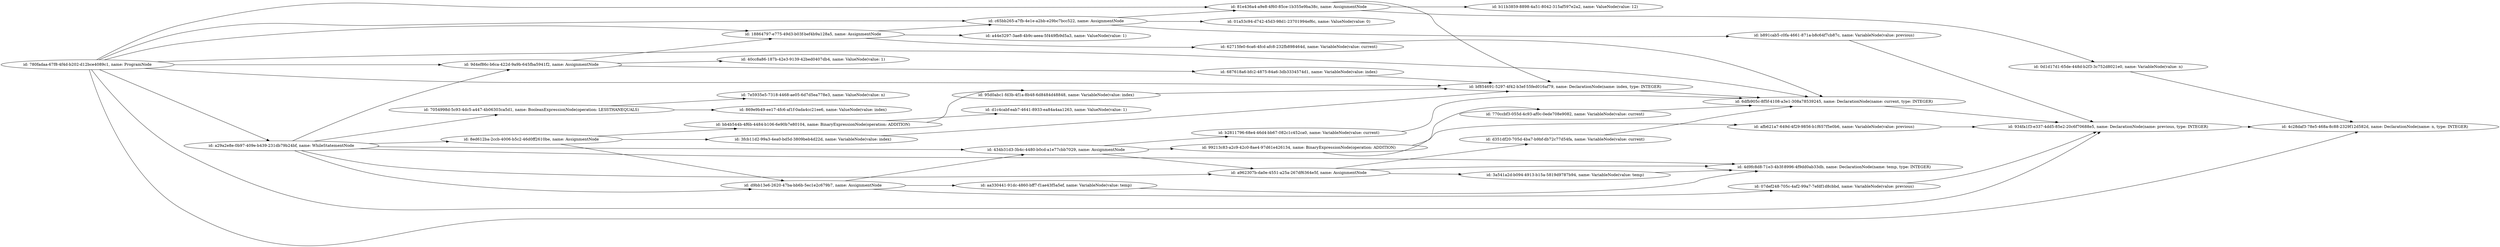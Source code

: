 digraph g {
	rankdir=LR
		"id: bf854691-5297-4f42-b3ef-55fed016af79, name: DeclarationNode(name: index, type: INTEGER)" -> "id: 6dfb905c-8f5f-4108-a3e1-308a78539245, name: DeclarationNode(name: current, type: INTEGER)"
		"id: 6dfb905c-8f5f-4108-a3e1-308a78539245, name: DeclarationNode(name: current, type: INTEGER)" -> "id: 934fa1f3-e337-4dd5-85e2-20c6f70688e5, name: DeclarationNode(name: previous, type: INTEGER)"
		"id: aa330441-91dc-4860-bff7-f1ae43f5a5ef, name: VariableNode(value: temp)" -> "id: 4d9fc8d8-71e3-4b3f-8996-4f9dd0ab33db, name: DeclarationNode(name: temp, type: INTEGER)"
		"id: 434b31d3-3b4c-4480-b0cd-a1e77cbb7029, name: AssignmentNode" -> "id: b2811796-68e4-46d4-bb67-082c1c452ca0, name: VariableNode(value: current)"
		"id: 434b31d3-3b4c-4480-b0cd-a1e77cbb7029, name: AssignmentNode" -> "id: a962307b-da0e-4551-a25a-267df6364e5f, name: AssignmentNode"
		"id: 434b31d3-3b4c-4480-b0cd-a1e77cbb7029, name: AssignmentNode" -> "id: 99213c83-a2c9-42c0-8ae4-97d61e426134, name: BinaryExpressionNode(operation: ADDITION)"
		"id: 62715fe0-6ca6-4fcd-afc8-232fb898464d, name: VariableNode(value: current)" -> "id: 6dfb905c-8f5f-4108-a3e1-308a78539245, name: DeclarationNode(name: current, type: INTEGER)"
		"id: a29a2e8e-0b97-409e-b439-231db79b24bf, name: WhileStatementNode" -> "id: 8ed612ba-2ccb-4006-b5c2-46d0ff2610be, name: AssignmentNode"
		"id: a29a2e8e-0b97-409e-b439-231db79b24bf, name: WhileStatementNode" -> "id: 4d9fc8d8-71e3-4b3f-8996-4f9dd0ab33db, name: DeclarationNode(name: temp, type: INTEGER)"
		"id: a29a2e8e-0b97-409e-b439-231db79b24bf, name: WhileStatementNode" -> "id: 434b31d3-3b4c-4480-b0cd-a1e77cbb7029, name: AssignmentNode"
		"id: a29a2e8e-0b97-409e-b439-231db79b24bf, name: WhileStatementNode" -> "id: a962307b-da0e-4551-a25a-267df6364e5f, name: AssignmentNode"
		"id: a29a2e8e-0b97-409e-b439-231db79b24bf, name: WhileStatementNode" -> "id: d9bb13e6-2620-47ba-bb6b-5ec1e2c679b7, name: AssignmentNode"
		"id: a29a2e8e-0b97-409e-b439-231db79b24bf, name: WhileStatementNode" -> "id: 9d4ef86c-b6ca-422d-9a9b-645fba5941f2, name: AssignmentNode"
		"id: a29a2e8e-0b97-409e-b439-231db79b24bf, name: WhileStatementNode" -> "id: 7054998d-5c93-4dc5-a447-4b06303ca5d1, name: BooleanExpressionNode(operation: LESSTHANEQUALS)"
		"id: 770ccbf3-055d-4c93-af0c-0ede708e9082, name: VariableNode(value: current)" -> "id: 6dfb905c-8f5f-4108-a3e1-308a78539245, name: DeclarationNode(name: current, type: INTEGER)"
		"id: 0d1d17d1-65de-448d-b2f3-3c752d8021e0, name: VariableNode(value: n)" -> "id: 4c28daf3-78e5-468a-8c88-2329f12d582d, name: DeclarationNode(name: n, type: INTEGER)"
		"id: 8ed612ba-2ccb-4006-b5c2-46d0ff2610be, name: AssignmentNode" -> "id: bb4b544b-4f6b-4484-b106-6e90b7e80104, name: BinaryExpressionNode(operation: ADDITION)"
		"id: 8ed612ba-2ccb-4006-b5c2-46d0ff2610be, name: AssignmentNode" -> "id: d9bb13e6-2620-47ba-bb6b-5ec1e2c679b7, name: AssignmentNode"
		"id: 8ed612ba-2ccb-4006-b5c2-46d0ff2610be, name: AssignmentNode" -> "id: 3fcb11d2-99a3-4ea0-bd5d-3809beb4d22d, name: VariableNode(value: index)"
		"id: b2811796-68e4-46d4-bb67-082c1c452ca0, name: VariableNode(value: current)" -> "id: 6dfb905c-8f5f-4108-a3e1-308a78539245, name: DeclarationNode(name: current, type: INTEGER)"
		"id: 934fa1f3-e337-4dd5-85e2-20c6f70688e5, name: DeclarationNode(name: previous, type: INTEGER)" -> "id: 4c28daf3-78e5-468a-8c88-2329f12d582d, name: DeclarationNode(name: n, type: INTEGER)"
		"id: a962307b-da0e-4551-a25a-267df6364e5f, name: AssignmentNode" -> "id: 4d9fc8d8-71e3-4b3f-8996-4f9dd0ab33db, name: DeclarationNode(name: temp, type: INTEGER)"
		"id: a962307b-da0e-4551-a25a-267df6364e5f, name: AssignmentNode" -> "id: 3a541a2d-b094-4913-b15a-5819d9787b94, name: VariableNode(value: temp)"
		"id: a962307b-da0e-4551-a25a-267df6364e5f, name: AssignmentNode" -> "id: d351df20-705d-4ba7-b9bf-db72c77d54fa, name: VariableNode(value: current)"
		"id: afb621a7-649d-4f29-9856-b1f657f5e0b6, name: VariableNode(value: previous)" -> "id: 934fa1f3-e337-4dd5-85e2-20c6f70688e5, name: DeclarationNode(name: previous, type: INTEGER)"
		"id: 3a541a2d-b094-4913-b15a-5819d9787b94, name: VariableNode(value: temp)" -> "id: 4d9fc8d8-71e3-4b3f-8996-4f9dd0ab33db, name: DeclarationNode(name: temp, type: INTEGER)"
		"id: 9d4ef86c-b6ca-422d-9a9b-645fba5941f2, name: AssignmentNode" -> "id: 18864797-e775-49d3-b03f-bef4b9a128a5, name: AssignmentNode"
		"id: 9d4ef86c-b6ca-422d-9a9b-645fba5941f2, name: AssignmentNode" -> "id: 40cc8a86-187b-42e3-9139-42bed0407db4, name: ValueNode(value: 1)"
		"id: 9d4ef86c-b6ca-422d-9a9b-645fba5941f2, name: AssignmentNode" -> "id: 687618a6-bfc2-4875-84a6-3db3334574d1, name: VariableNode(value: index)"
		"id: 7054998d-5c93-4dc5-a447-4b06303ca5d1, name: BooleanExpressionNode(operation: LESSTHANEQUALS)" -> "id: 869e9b49-ee17-4fc6-af1f-0ada4cc21ee6, name: ValueNode(value: index)"
		"id: 7054998d-5c93-4dc5-a447-4b06303ca5d1, name: BooleanExpressionNode(operation: LESSTHANEQUALS)" -> "id: 7e5935e5-7318-4468-ae05-6d7d5ea778e3, name: ValueNode(value: n)"
		"id: 07def248-705c-4af2-99a7-7efdf1d8cbbd, name: VariableNode(value: previous)" -> "id: 934fa1f3-e337-4dd5-85e2-20c6f70688e5, name: DeclarationNode(name: previous, type: INTEGER)"
		"id: c65bb265-a7fb-4e1e-a2bb-e29bc7bcc522, name: AssignmentNode" -> "id: 81e436a4-a9e8-4f60-85ce-1b355e9ba38c, name: AssignmentNode"
		"id: c65bb265-a7fb-4e1e-a2bb-e29bc7bcc522, name: AssignmentNode" -> "id: b891cab5-c0fa-4661-871a-b8c64f7cb87c, name: VariableNode(value: previous)"
		"id: c65bb265-a7fb-4e1e-a2bb-e29bc7bcc522, name: AssignmentNode" -> "id: 01a53c94-d742-45d3-98d1-23701994ef6c, name: ValueNode(value: 0)"
		"id: 95d0abc1-fd3b-4f1a-8b48-6d8484d48848, name: VariableNode(value: index)" -> "id: bf854691-5297-4f42-b3ef-55fed016af79, name: DeclarationNode(name: index, type: INTEGER)"
		"id: d9bb13e6-2620-47ba-bb6b-5ec1e2c679b7, name: AssignmentNode" -> "id: 07def248-705c-4af2-99a7-7efdf1d8cbbd, name: VariableNode(value: previous)"
		"id: d9bb13e6-2620-47ba-bb6b-5ec1e2c679b7, name: AssignmentNode" -> "id: aa330441-91dc-4860-bff7-f1ae43f5a5ef, name: VariableNode(value: temp)"
		"id: d9bb13e6-2620-47ba-bb6b-5ec1e2c679b7, name: AssignmentNode" -> "id: 434b31d3-3b4c-4480-b0cd-a1e77cbb7029, name: AssignmentNode"
		"id: d351df20-705d-4ba7-b9bf-db72c77d54fa, name: VariableNode(value: current)" -> "id: 6dfb905c-8f5f-4108-a3e1-308a78539245, name: DeclarationNode(name: current, type: INTEGER)"
		"id: 3fcb11d2-99a3-4ea0-bd5d-3809beb4d22d, name: VariableNode(value: index)" -> "id: bf854691-5297-4f42-b3ef-55fed016af79, name: DeclarationNode(name: index, type: INTEGER)"
		"id: 81e436a4-a9e8-4f60-85ce-1b355e9ba38c, name: AssignmentNode" -> "id: bf854691-5297-4f42-b3ef-55fed016af79, name: DeclarationNode(name: index, type: INTEGER)"
		"id: 81e436a4-a9e8-4f60-85ce-1b355e9ba38c, name: AssignmentNode" -> "id: 0d1d17d1-65de-448d-b2f3-3c752d8021e0, name: VariableNode(value: n)"
		"id: 81e436a4-a9e8-4f60-85ce-1b355e9ba38c, name: AssignmentNode" -> "id: b11b3859-8898-4a51-8042-315af597e2a2, name: ValueNode(value: 12)"
		"id: 18864797-e775-49d3-b03f-bef4b9a128a5, name: AssignmentNode" -> "id: c65bb265-a7fb-4e1e-a2bb-e29bc7bcc522, name: AssignmentNode"
		"id: 18864797-e775-49d3-b03f-bef4b9a128a5, name: AssignmentNode" -> "id: 62715fe0-6ca6-4fcd-afc8-232fb898464d, name: VariableNode(value: current)"
		"id: 18864797-e775-49d3-b03f-bef4b9a128a5, name: AssignmentNode" -> "id: a44e3297-3ae8-4b9c-aeea-5f449fb9d5a3, name: ValueNode(value: 1)"
		"id: 780fadaa-67f8-4f4d-b202-d12bce4089c1, name: ProgramNode" -> "id: bf854691-5297-4f42-b3ef-55fed016af79, name: DeclarationNode(name: index, type: INTEGER)"
		"id: 780fadaa-67f8-4f4d-b202-d12bce4089c1, name: ProgramNode" -> "id: 6dfb905c-8f5f-4108-a3e1-308a78539245, name: DeclarationNode(name: current, type: INTEGER)"
		"id: 780fadaa-67f8-4f4d-b202-d12bce4089c1, name: ProgramNode" -> "id: 81e436a4-a9e8-4f60-85ce-1b355e9ba38c, name: AssignmentNode"
		"id: 780fadaa-67f8-4f4d-b202-d12bce4089c1, name: ProgramNode" -> "id: 18864797-e775-49d3-b03f-bef4b9a128a5, name: AssignmentNode"
		"id: 780fadaa-67f8-4f4d-b202-d12bce4089c1, name: ProgramNode" -> "id: c65bb265-a7fb-4e1e-a2bb-e29bc7bcc522, name: AssignmentNode"
		"id: 780fadaa-67f8-4f4d-b202-d12bce4089c1, name: ProgramNode" -> "id: a29a2e8e-0b97-409e-b439-231db79b24bf, name: WhileStatementNode"
		"id: 780fadaa-67f8-4f4d-b202-d12bce4089c1, name: ProgramNode" -> "id: 934fa1f3-e337-4dd5-85e2-20c6f70688e5, name: DeclarationNode(name: previous, type: INTEGER)"
		"id: 780fadaa-67f8-4f4d-b202-d12bce4089c1, name: ProgramNode" -> "id: 4c28daf3-78e5-468a-8c88-2329f12d582d, name: DeclarationNode(name: n, type: INTEGER)"
		"id: 780fadaa-67f8-4f4d-b202-d12bce4089c1, name: ProgramNode" -> "id: 9d4ef86c-b6ca-422d-9a9b-645fba5941f2, name: AssignmentNode"
		"id: 99213c83-a2c9-42c0-8ae4-97d61e426134, name: BinaryExpressionNode(operation: ADDITION)" -> "id: afb621a7-649d-4f29-9856-b1f657f5e0b6, name: VariableNode(value: previous)"
		"id: 99213c83-a2c9-42c0-8ae4-97d61e426134, name: BinaryExpressionNode(operation: ADDITION)" -> "id: 770ccbf3-055d-4c93-af0c-0ede708e9082, name: VariableNode(value: current)"
		"id: bb4b544b-4f6b-4484-b106-6e90b7e80104, name: BinaryExpressionNode(operation: ADDITION)" -> "id: d1c4cabf-eab7-4641-8933-ea84a4aa1263, name: ValueNode(value: 1)"
		"id: bb4b544b-4f6b-4484-b106-6e90b7e80104, name: BinaryExpressionNode(operation: ADDITION)" -> "id: 95d0abc1-fd3b-4f1a-8b48-6d8484d48848, name: VariableNode(value: index)"
		"id: b891cab5-c0fa-4661-871a-b8c64f7cb87c, name: VariableNode(value: previous)" -> "id: 934fa1f3-e337-4dd5-85e2-20c6f70688e5, name: DeclarationNode(name: previous, type: INTEGER)"
		"id: 687618a6-bfc2-4875-84a6-3db3334574d1, name: VariableNode(value: index)" -> "id: bf854691-5297-4f42-b3ef-55fed016af79, name: DeclarationNode(name: index, type: INTEGER)"
}